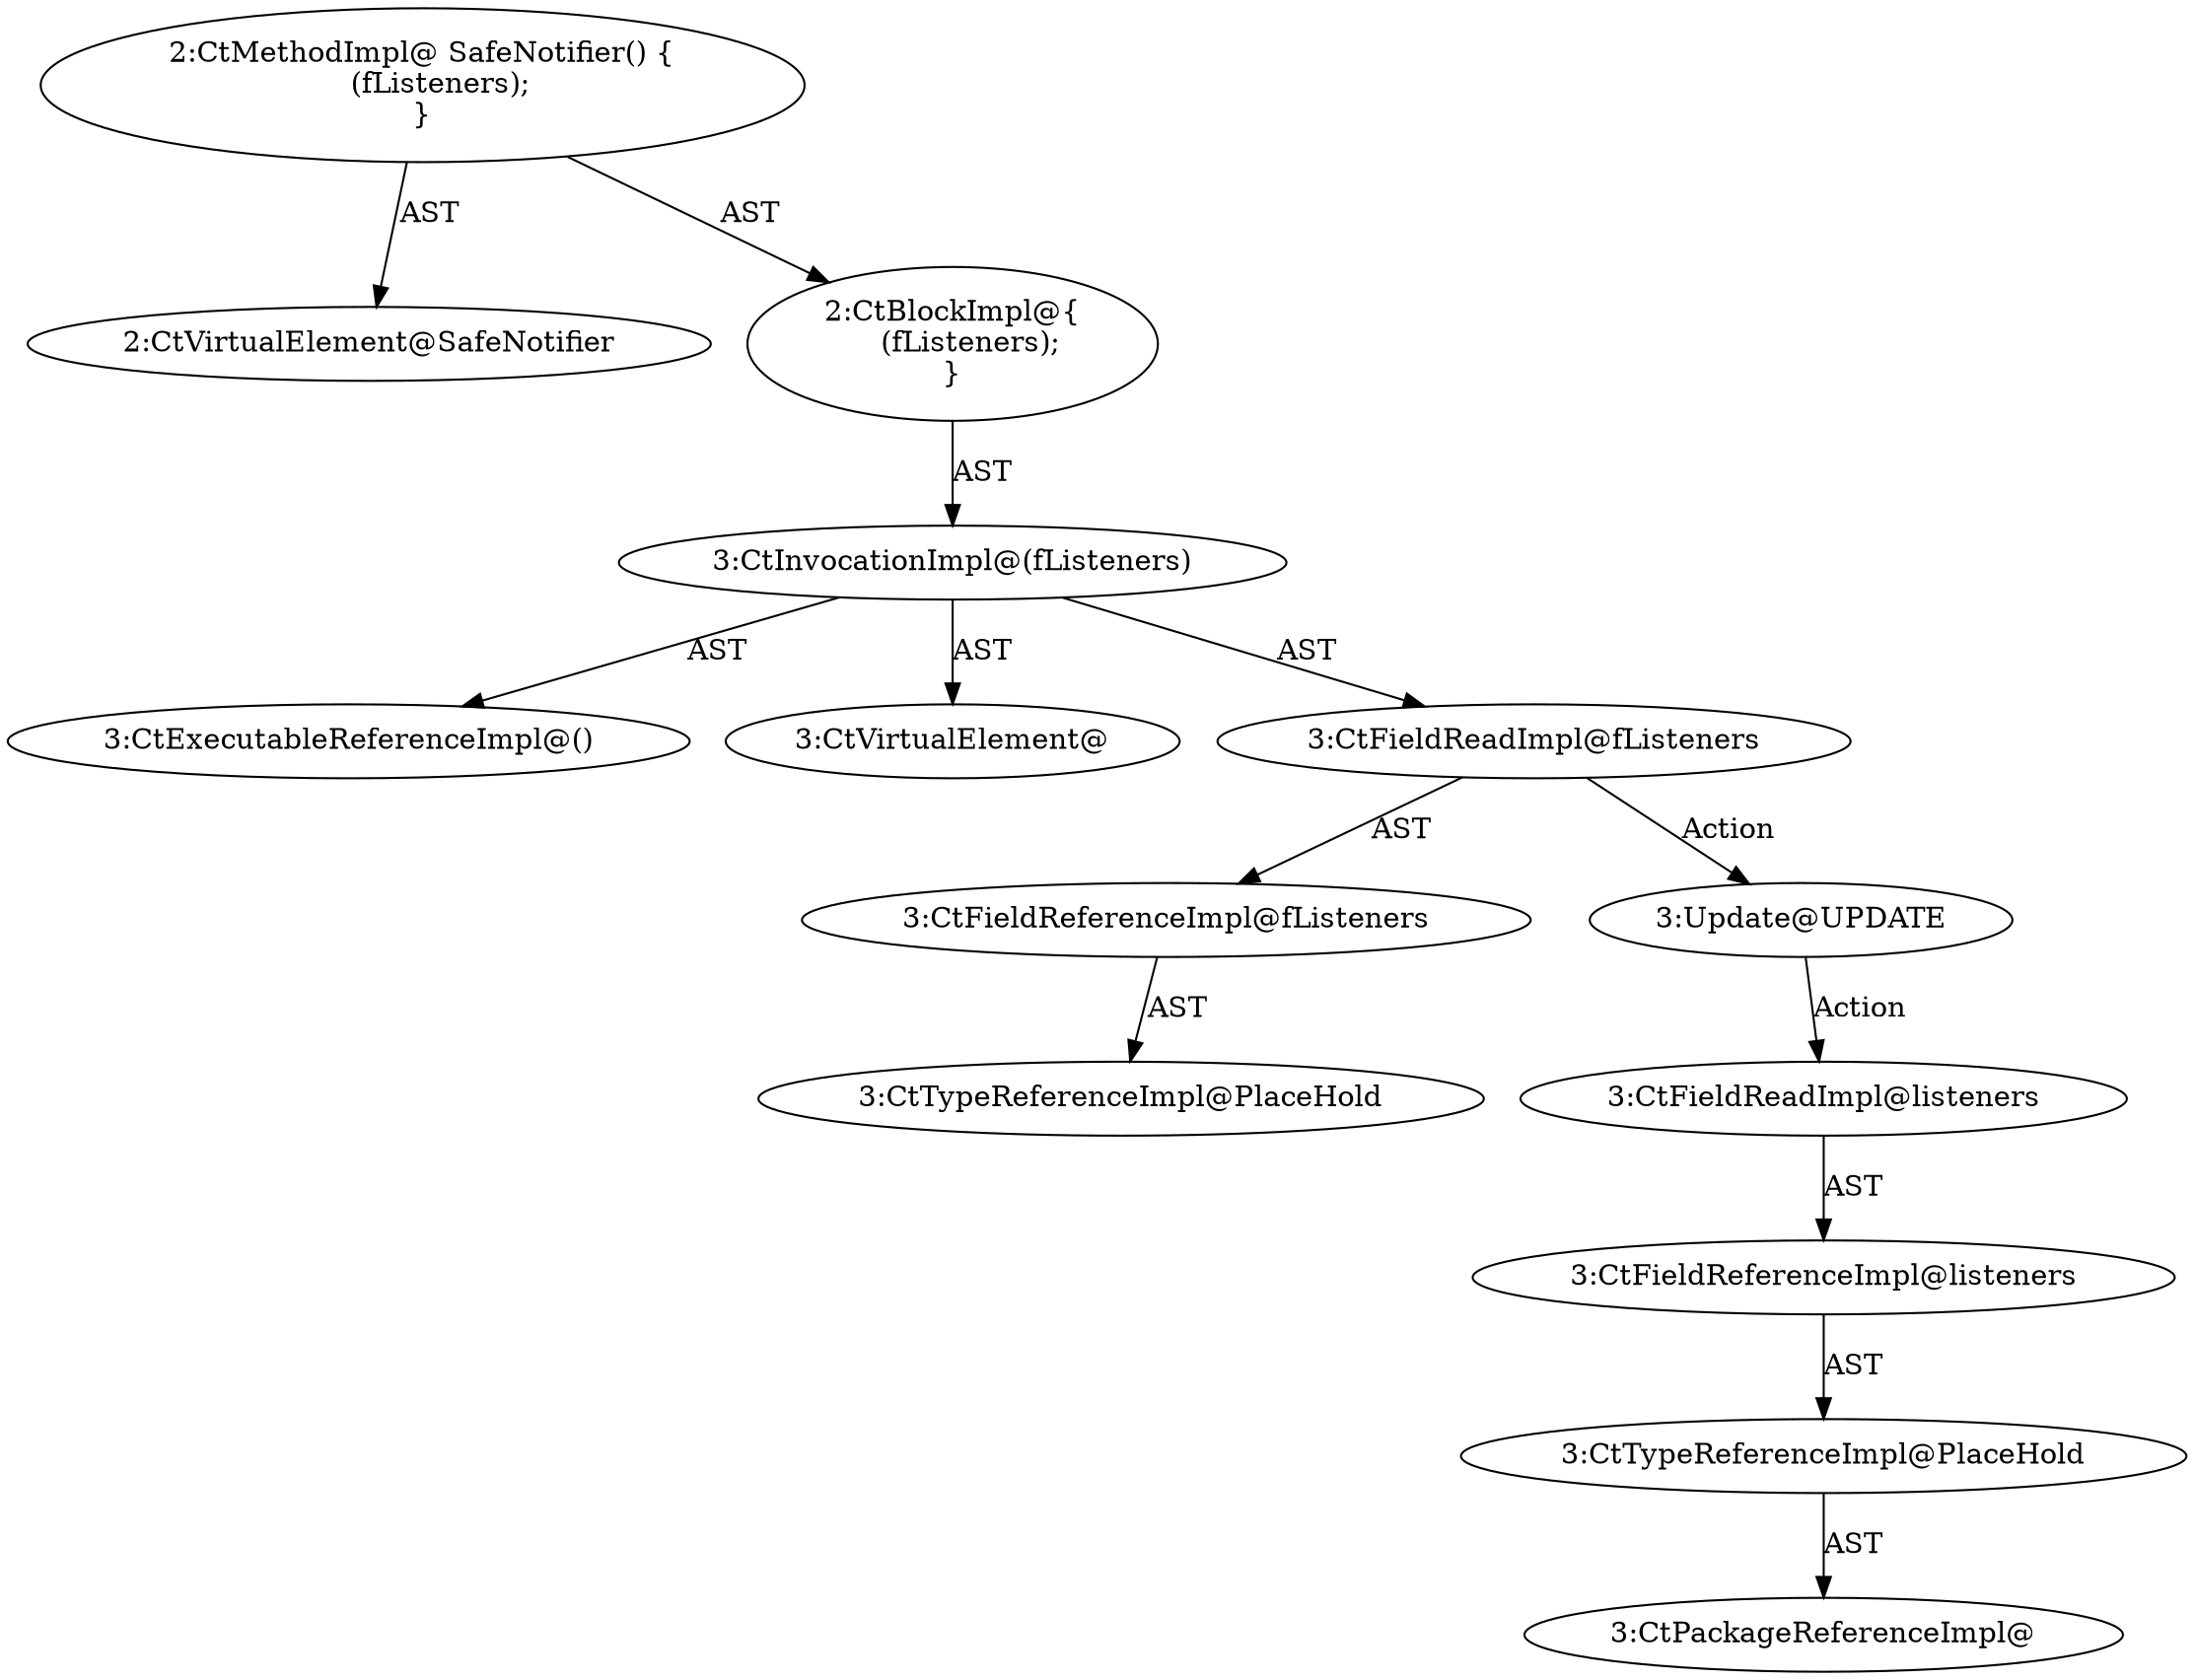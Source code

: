 digraph "SafeNotifier#?" {
0 [label="2:CtVirtualElement@SafeNotifier" shape=ellipse]
1 [label="3:CtExecutableReferenceImpl@()" shape=ellipse]
2 [label="3:CtVirtualElement@" shape=ellipse]
3 [label="3:CtFieldReferenceImpl@fListeners" shape=ellipse]
4 [label="3:CtTypeReferenceImpl@PlaceHold" shape=ellipse]
5 [label="3:CtFieldReadImpl@fListeners" shape=ellipse]
6 [label="3:CtInvocationImpl@(fListeners)" shape=ellipse]
7 [label="2:CtBlockImpl@\{
    (fListeners);
\}" shape=ellipse]
8 [label="2:CtMethodImpl@ SafeNotifier() \{
    (fListeners);
\}" shape=ellipse]
9 [label="3:Update@UPDATE" shape=ellipse]
10 [label="3:CtPackageReferenceImpl@" shape=ellipse]
11 [label="3:CtTypeReferenceImpl@PlaceHold" shape=ellipse]
12 [label="3:CtFieldReferenceImpl@listeners" shape=ellipse]
13 [label="3:CtFieldReadImpl@listeners" shape=ellipse]
3 -> 4 [label="AST"];
5 -> 3 [label="AST"];
5 -> 9 [label="Action"];
6 -> 2 [label="AST"];
6 -> 1 [label="AST"];
6 -> 5 [label="AST"];
7 -> 6 [label="AST"];
8 -> 0 [label="AST"];
8 -> 7 [label="AST"];
9 -> 13 [label="Action"];
11 -> 10 [label="AST"];
12 -> 11 [label="AST"];
13 -> 12 [label="AST"];
}